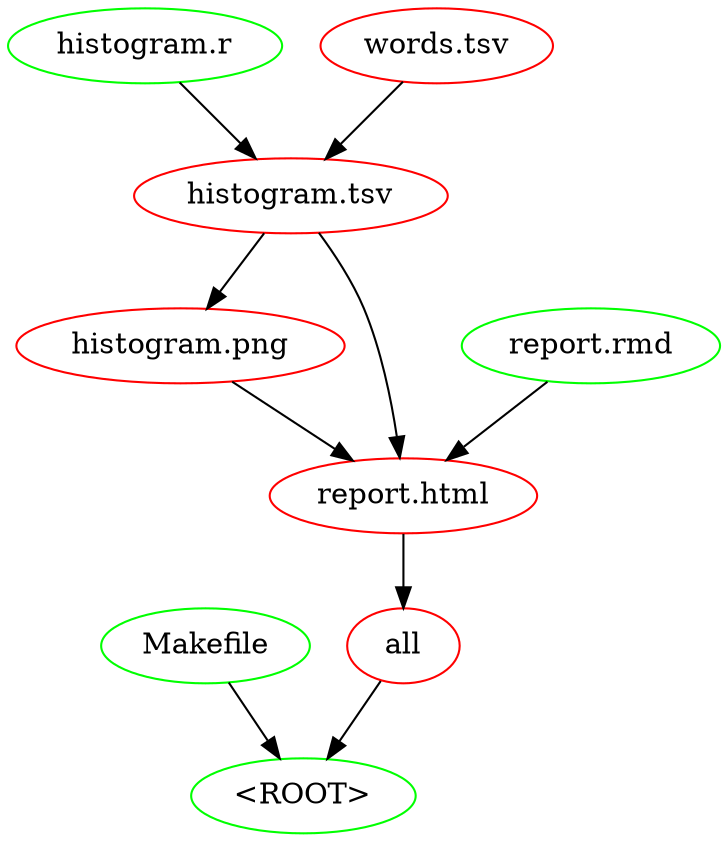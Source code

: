 digraph G {
n1[label="<ROOT>", color="green"];
n2[label="Makefile", color="green"];
n3[label="all", color="red"];
n9[label="histogram.png", color="red"];
n7[label="histogram.r", color="green"];
n6[label="histogram.tsv", color="red"];
n4[label="report.html", color="red"];
n5[label="report.rmd", color="green"];
n8[label="words.tsv", color="red"];
n2 -> n1 ; 
n3 -> n1 ; 
n4 -> n3 ; 
n6 -> n9 ; 
n7 -> n6 ; 
n8 -> n6 ; 
n9 -> n4 ; 
n6 -> n4 ; 
n5 -> n4 ; 
}

